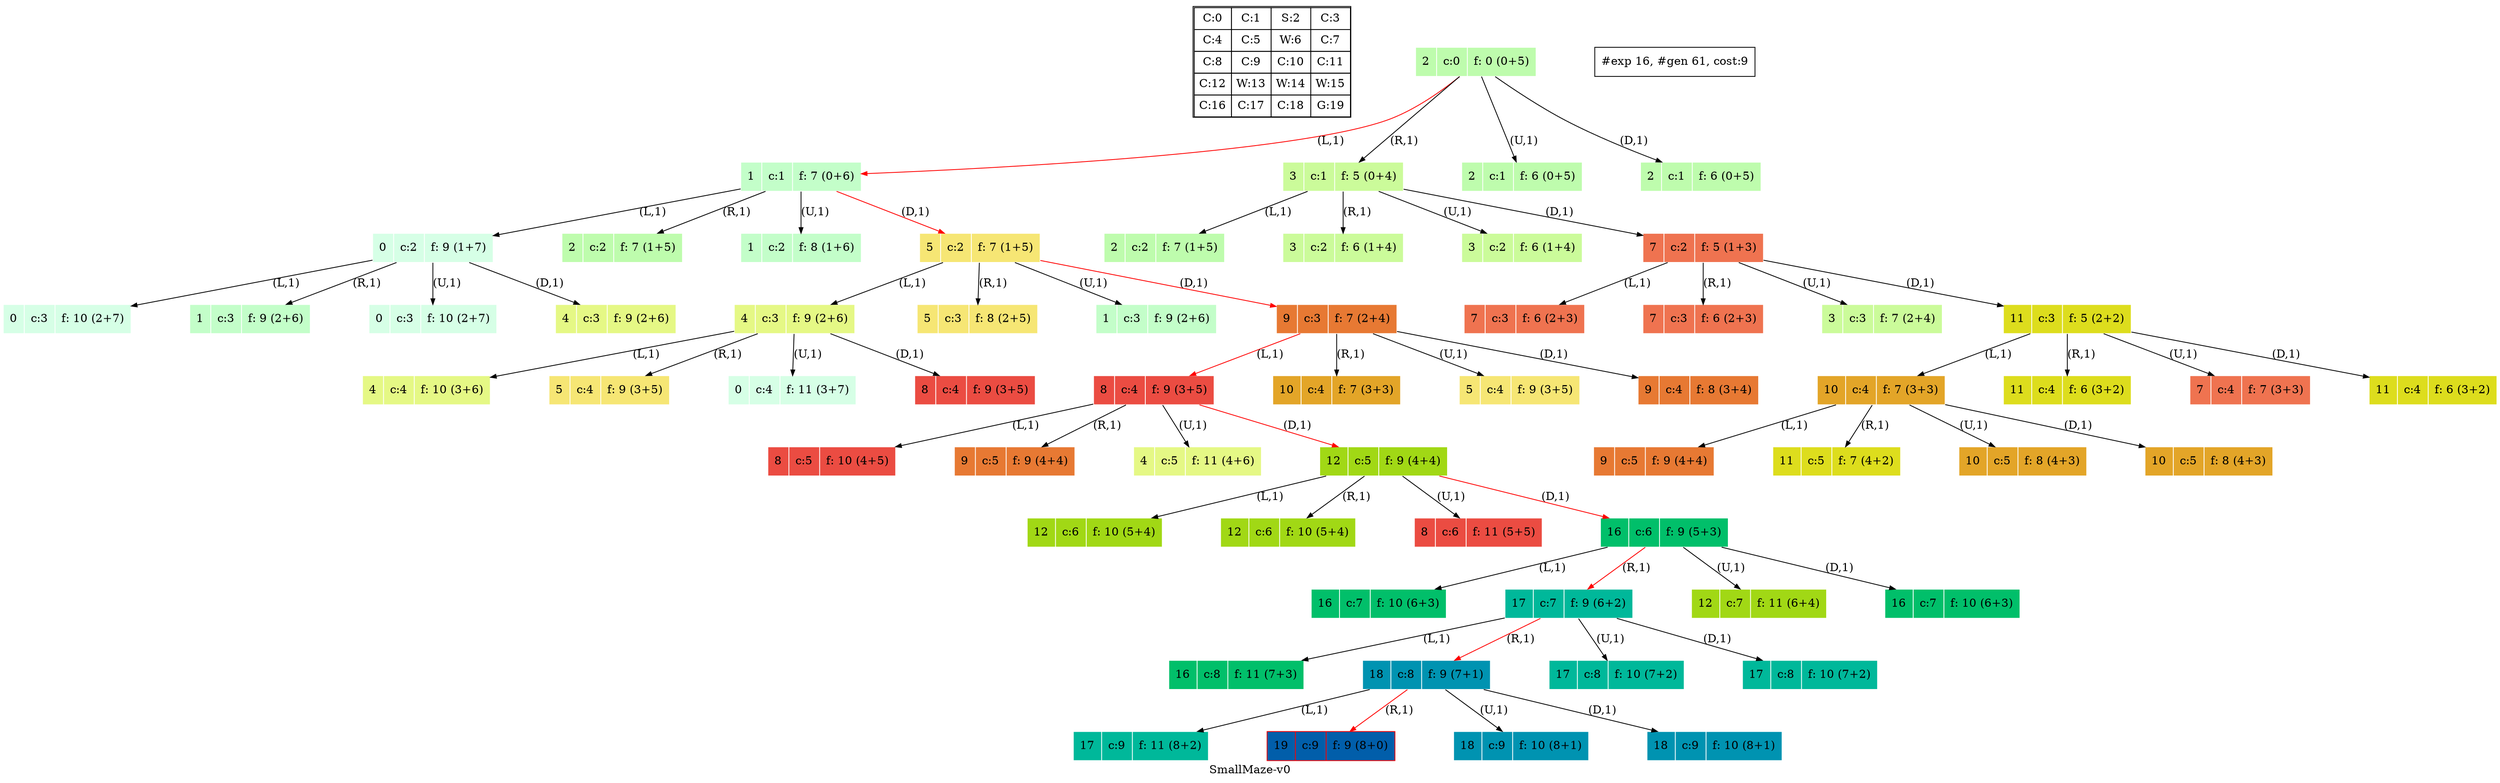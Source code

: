 digraph SmallMaze { label="SmallMaze-v0"
subgraph MAP {label=Map;map [shape=plaintext label=<<table border="1" cellpadding="5" cellspacing="0" cellborder="1"><tr><td>C:0</td><td>C:1</td><td>S:2</td><td>C:3</td></tr><tr><td>C:4</td><td>C:5</td><td>W:6</td><td>C:7</td></tr><tr><td>C:8</td><td>C:9</td><td>C:10</td><td>C:11</td></tr><tr><td>C:12</td><td>W:13</td><td>W:14</td><td>W:15</td></tr><tr><td>C:16</td><td>C:17</td><td>C:18</td><td>G:19</td></tr></table>>]} 
nodesep=1 ranksep=0.5 node [shape=record] edge [arrowsize=0.7] 
"0_2" [label="<f0>2 |<f1> c:0 |<f2> f: 0 (0+5)", style=filled color=white fillcolor="0.29607843 0.31486959 0.98720184 1.        "]
"0_2.1-0" [label="<f0>1 |<f1> c:1 |<f2> f: 7 (0+6)", style=filled color=white fillcolor="0.35098039 0.23194764 0.99315867 1.        "] "0_2" -> "0_2.1-0" [label="(L,1)" color=red ];  
"0_2.3-1" [label="<f0>3 |<f1> c:1 |<f2> f: 5 (0+4)", style=filled color=white fillcolor="0.24901961 0.38410575 0.98063477 1.        "] "0_2" -> "0_2.3-1" [label="(R,1)" ]; 
"0_2.2-2" [label="<f0>2 |<f1> c:1 |<f2> f: 6 (0+5)", style=filled color=white fillcolor="0.29607843 0.31486959 0.98720184 1.        "] "0_2" -> "0_2.2-2" [label="(U,1)" ]; 
"0_2.2-3" [label="<f0>2 |<f1> c:1 |<f2> f: 6 (0+5)", style=filled color=white fillcolor="0.29607843 0.31486959 0.98720184 1.        "] "0_2" -> "0_2.2-3" [label="(D,1)" ]; 
"0_2.3.2-0" [label="<f0>2 |<f1> c:2 |<f2> f: 7 (1+5)", style=filled color=white fillcolor="0.29607843 0.31486959 0.98720184 1.        "] "0_2.3-1" -> "0_2.3.2-0" [label="(L,1)" ]; 
"0_2.3.3-1" [label="<f0>3 |<f1> c:2 |<f2> f: 6 (1+4)", style=filled color=white fillcolor="0.24901961 0.38410575 0.98063477 1.        "] "0_2.3-1" -> "0_2.3.3-1" [label="(R,1)" ]; 
"0_2.3.3-2" [label="<f0>3 |<f1> c:2 |<f2> f: 6 (1+4)", style=filled color=white fillcolor="0.24901961 0.38410575 0.98063477 1.        "] "0_2.3-1" -> "0_2.3.3-2" [label="(U,1)" ]; 
"0_2.3.7-3" [label="<f0>7 |<f1> c:2 |<f2> f: 5 (1+3)", style=filled color=white fillcolor="0.0372549  0.66454018 0.93467977 1.        "] "0_2.3-1" -> "0_2.3.7-3" [label="(D,1)" ]; 
"0_2.3.7.7-0" [label="<f0>7 |<f1> c:3 |<f2> f: 6 (2+3)", style=filled color=white fillcolor="0.0372549  0.66454018 0.93467977 1.        "] "0_2.3.7-3" -> "0_2.3.7.7-0" [label="(L,1)" ]; 
"0_2.3.7.7-1" [label="<f0>7 |<f1> c:3 |<f2> f: 6 (2+3)", style=filled color=white fillcolor="0.0372549  0.66454018 0.93467977 1.        "] "0_2.3.7-3" -> "0_2.3.7.7-1" [label="(R,1)" ]; 
"0_2.3.7.3-2" [label="<f0>3 |<f1> c:3 |<f2> f: 7 (2+4)", style=filled color=white fillcolor="0.24901961 0.38410575 0.98063477 1.        "] "0_2.3.7-3" -> "0_2.3.7.3-2" [label="(U,1)" ]; 
"0_2.3.7.11-3" [label="<f0>11 |<f1> c:3 |<f2> f: 5 (2+2)", style=filled color=white fillcolor="0.16666667 0.8660254  0.8660254  1.        "] "0_2.3.7-3" -> "0_2.3.7.11-3" [label="(D,1)" ]; 
"0_2.3.7.11.10-0" [label="<f0>10 |<f1> c:4 |<f2> f: 7 (3+3)", style=filled color=white fillcolor="0.11176471 0.81974048 0.88677369 1.        "] "0_2.3.7.11-3" -> "0_2.3.7.11.10-0" [label="(L,1)" ]; 
"0_2.3.7.11.11-1" [label="<f0>11 |<f1> c:4 |<f2> f: 6 (3+2)", style=filled color=white fillcolor="0.16666667 0.8660254  0.8660254  1.        "] "0_2.3.7.11-3" -> "0_2.3.7.11.11-1" [label="(R,1)" ]; 
"0_2.3.7.11.7-2" [label="<f0>7 |<f1> c:4 |<f2> f: 7 (3+3)", style=filled color=white fillcolor="0.0372549  0.66454018 0.93467977 1.        "] "0_2.3.7.11-3" -> "0_2.3.7.11.7-2" [label="(U,1)" ]; 
"0_2.3.7.11.11-3" [label="<f0>11 |<f1> c:4 |<f2> f: 6 (3+2)", style=filled color=white fillcolor="0.16666667 0.8660254  0.8660254  1.        "] "0_2.3.7.11-3" -> "0_2.3.7.11.11-3" [label="(D,1)" ]; 
"0_2.1.0-0" [label="<f0>0 |<f1> c:2 |<f2> f: 9 (1+7)", style=filled color=white fillcolor="0.39803922 0.15947579 0.99679532 1.        "] "0_2.1-0" -> "0_2.1.0-0" [label="(L,1)" ]; 
"0_2.1.2-1" [label="<f0>2 |<f1> c:2 |<f2> f: 7 (1+5)", style=filled color=white fillcolor="0.29607843 0.31486959 0.98720184 1.        "] "0_2.1-0" -> "0_2.1.2-1" [label="(R,1)" ]; 
"0_2.1.1-2" [label="<f0>1 |<f1> c:2 |<f2> f: 8 (1+6)", style=filled color=white fillcolor="0.35098039 0.23194764 0.99315867 1.        "] "0_2.1-0" -> "0_2.1.1-2" [label="(U,1)" ]; 
"0_2.1.5-3" [label="<f0>5 |<f1> c:2 |<f2> f: 7 (1+5)", style=filled color=white fillcolor="0.14705882 0.52643216 0.96182564 1.        "] "0_2.1-0" -> "0_2.1.5-3" [label="(D,1)" color=red ];  
"0_2.3.7.11.10.9-0" [label="<f0>9 |<f1> c:5 |<f2> f: 9 (4+4)", style=filled color=white fillcolor="0.06470588 0.77520398 0.9032472  1.        "] "0_2.3.7.11.10-0" -> "0_2.3.7.11.10.9-0" [label="(L,1)" ]; 
"0_2.3.7.11.10.11-1" [label="<f0>11 |<f1> c:5 |<f2> f: 7 (4+2)", style=filled color=white fillcolor="0.16666667 0.8660254  0.8660254  1.        "] "0_2.3.7.11.10-0" -> "0_2.3.7.11.10.11-1" [label="(R,1)" ]; 
"0_2.3.7.11.10.10-2" [label="<f0>10 |<f1> c:5 |<f2> f: 8 (4+3)", style=filled color=white fillcolor="0.11176471 0.81974048 0.88677369 1.        "] "0_2.3.7.11.10-0" -> "0_2.3.7.11.10.10-2" [label="(U,1)" ]; 
"0_2.3.7.11.10.10-3" [label="<f0>10 |<f1> c:5 |<f2> f: 8 (4+3)", style=filled color=white fillcolor="0.11176471 0.81974048 0.88677369 1.        "] "0_2.3.7.11.10-0" -> "0_2.3.7.11.10.10-3" [label="(D,1)" ]; 
"0_2.1.5.4-0" [label="<f0>4 |<f1> c:3 |<f2> f: 9 (2+6)", style=filled color=white fillcolor="0.19411765 0.46220388 0.97128103 1.        "] "0_2.1.5-3" -> "0_2.1.5.4-0" [label="(L,1)" ]; 
"0_2.1.5.5-1" [label="<f0>5 |<f1> c:3 |<f2> f: 8 (2+5)", style=filled color=white fillcolor="0.14705882 0.52643216 0.96182564 1.        "] "0_2.1.5-3" -> "0_2.1.5.5-1" [label="(R,1)" ]; 
"0_2.1.5.1-2" [label="<f0>1 |<f1> c:3 |<f2> f: 9 (2+6)", style=filled color=white fillcolor="0.35098039 0.23194764 0.99315867 1.        "] "0_2.1.5-3" -> "0_2.1.5.1-2" [label="(U,1)" ]; 
"0_2.1.5.9-3" [label="<f0>9 |<f1> c:3 |<f2> f: 7 (2+4)", style=filled color=white fillcolor="0.06470588 0.77520398 0.9032472  1.        "] "0_2.1.5-3" -> "0_2.1.5.9-3" [label="(D,1)" color=red ];  
"0_2.1.5.9.8-0" [label="<f0>8 |<f1> c:4 |<f2> f: 9 (3+5)", style=filled color=white fillcolor="0.00980392 0.71791192 0.92090552 1.        "] "0_2.1.5.9-3" -> "0_2.1.5.9.8-0" [label="(L,1)" color=red ];  
"0_2.1.5.9.10-1" [label="<f0>10 |<f1> c:4 |<f2> f: 7 (3+3)", style=filled color=white fillcolor="0.11176471 0.81974048 0.88677369 1.        "] "0_2.1.5.9-3" -> "0_2.1.5.9.10-1" [label="(R,1)" ]; 
"0_2.1.5.9.5-2" [label="<f0>5 |<f1> c:4 |<f2> f: 9 (3+5)", style=filled color=white fillcolor="0.14705882 0.52643216 0.96182564 1.        "] "0_2.1.5.9-3" -> "0_2.1.5.9.5-2" [label="(U,1)" ]; 
"0_2.1.5.9.9-3" [label="<f0>9 |<f1> c:4 |<f2> f: 8 (3+4)", style=filled color=white fillcolor="0.06470588 0.77520398 0.9032472  1.        "] "0_2.1.5.9-3" -> "0_2.1.5.9.9-3" [label="(D,1)" ]; 
"0_2.1.5.4.4-0" [label="<f0>4 |<f1> c:4 |<f2> f: 10 (3+6)", style=filled color=white fillcolor="0.19411765 0.46220388 0.97128103 1.        "] "0_2.1.5.4-0" -> "0_2.1.5.4.4-0" [label="(L,1)" ]; 
"0_2.1.5.4.5-1" [label="<f0>5 |<f1> c:4 |<f2> f: 9 (3+5)", style=filled color=white fillcolor="0.14705882 0.52643216 0.96182564 1.        "] "0_2.1.5.4-0" -> "0_2.1.5.4.5-1" [label="(R,1)" ]; 
"0_2.1.5.4.0-2" [label="<f0>0 |<f1> c:4 |<f2> f: 11 (3+7)", style=filled color=white fillcolor="0.39803922 0.15947579 0.99679532 1.        "] "0_2.1.5.4-0" -> "0_2.1.5.4.0-2" [label="(U,1)" ]; 
"0_2.1.5.4.8-3" [label="<f0>8 |<f1> c:4 |<f2> f: 9 (3+5)", style=filled color=white fillcolor="0.00980392 0.71791192 0.92090552 1.        "] "0_2.1.5.4-0" -> "0_2.1.5.4.8-3" [label="(D,1)" ]; 
"0_2.1.0.0-0" [label="<f0>0 |<f1> c:3 |<f2> f: 10 (2+7)", style=filled color=white fillcolor="0.39803922 0.15947579 0.99679532 1.        "] "0_2.1.0-0" -> "0_2.1.0.0-0" [label="(L,1)" ]; 
"0_2.1.0.1-1" [label="<f0>1 |<f1> c:3 |<f2> f: 9 (2+6)", style=filled color=white fillcolor="0.35098039 0.23194764 0.99315867 1.        "] "0_2.1.0-0" -> "0_2.1.0.1-1" [label="(R,1)" ]; 
"0_2.1.0.0-2" [label="<f0>0 |<f1> c:3 |<f2> f: 10 (2+7)", style=filled color=white fillcolor="0.39803922 0.15947579 0.99679532 1.        "] "0_2.1.0-0" -> "0_2.1.0.0-2" [label="(U,1)" ]; 
"0_2.1.0.4-3" [label="<f0>4 |<f1> c:3 |<f2> f: 9 (2+6)", style=filled color=white fillcolor="0.19411765 0.46220388 0.97128103 1.        "] "0_2.1.0-0" -> "0_2.1.0.4-3" [label="(D,1)" ]; 
"0_2.1.5.9.8.8-0" [label="<f0>8 |<f1> c:5 |<f2> f: 10 (4+5)", style=filled color=white fillcolor="0.00980392 0.71791192 0.92090552 1.        "] "0_2.1.5.9.8-0" -> "0_2.1.5.9.8.8-0" [label="(L,1)" ]; 
"0_2.1.5.9.8.9-1" [label="<f0>9 |<f1> c:5 |<f2> f: 9 (4+4)", style=filled color=white fillcolor="0.06470588 0.77520398 0.9032472  1.        "] "0_2.1.5.9.8-0" -> "0_2.1.5.9.8.9-1" [label="(R,1)" ]; 
"0_2.1.5.9.8.4-2" [label="<f0>4 |<f1> c:5 |<f2> f: 11 (4+6)", style=filled color=white fillcolor="0.19411765 0.46220388 0.97128103 1.        "] "0_2.1.5.9.8-0" -> "0_2.1.5.9.8.4-2" [label="(U,1)" ]; 
"0_2.1.5.9.8.12-3" [label="<f0>12 |<f1> c:5 |<f2> f: 9 (4+4)", style=filled color=white fillcolor="0.21372549 0.9005867  0.84695821 1.        "] "0_2.1.5.9.8-0" -> "0_2.1.5.9.8.12-3" [label="(D,1)" color=red ];  
"0_2.1.5.9.8.12.12-0" [label="<f0>12 |<f1> c:6 |<f2> f: 10 (5+4)", style=filled color=white fillcolor="0.21372549 0.9005867  0.84695821 1.        "] "0_2.1.5.9.8.12-3" -> "0_2.1.5.9.8.12.12-0" [label="(L,1)" ]; 
"0_2.1.5.9.8.12.12-1" [label="<f0>12 |<f1> c:6 |<f2> f: 10 (5+4)", style=filled color=white fillcolor="0.21372549 0.9005867  0.84695821 1.        "] "0_2.1.5.9.8.12-3" -> "0_2.1.5.9.8.12.12-1" [label="(R,1)" ]; 
"0_2.1.5.9.8.12.8-2" [label="<f0>8 |<f1> c:6 |<f2> f: 11 (5+5)", style=filled color=white fillcolor="0.00980392 0.71791192 0.92090552 1.        "] "0_2.1.5.9.8.12-3" -> "0_2.1.5.9.8.12.8-2" [label="(U,1)" ]; 
"0_2.1.5.9.8.12.16-3" [label="<f0>16 |<f1> c:6 |<f2> f: 9 (5+3)", style=filled color=white fillcolor="0.4254902  0.99315867 0.74725253 1.        "] "0_2.1.5.9.8.12-3" -> "0_2.1.5.9.8.12.16-3" [label="(D,1)" color=red ];  
"0_2.1.5.9.8.12.16.16-0" [label="<f0>16 |<f1> c:7 |<f2> f: 10 (6+3)", style=filled color=white fillcolor="0.4254902  0.99315867 0.74725253 1.        "] "0_2.1.5.9.8.12.16-3" -> "0_2.1.5.9.8.12.16.16-0" [label="(L,1)" ]; 
"0_2.1.5.9.8.12.16.17-1" [label="<f0>17 |<f1> c:7 |<f2> f: 9 (6+2)", style=filled color=white fillcolor="0.47254902 0.99907048 0.72218645 1.        "] "0_2.1.5.9.8.12.16-3" -> "0_2.1.5.9.8.12.16.17-1" [label="(R,1)" color=red ];  
"0_2.1.5.9.8.12.16.12-2" [label="<f0>12 |<f1> c:7 |<f2> f: 11 (6+4)", style=filled color=white fillcolor="0.21372549 0.9005867  0.84695821 1.        "] "0_2.1.5.9.8.12.16-3" -> "0_2.1.5.9.8.12.16.12-2" [label="(U,1)" ]; 
"0_2.1.5.9.8.12.16.16-3" [label="<f0>16 |<f1> c:7 |<f2> f: 10 (6+3)", style=filled color=white fillcolor="0.4254902  0.99315867 0.74725253 1.        "] "0_2.1.5.9.8.12.16-3" -> "0_2.1.5.9.8.12.16.16-3" [label="(D,1)" ]; 
"0_2.1.5.9.8.12.16.17.16-0" [label="<f0>16 |<f1> c:8 |<f2> f: 11 (7+3)", style=filled color=white fillcolor="0.4254902  0.99315867 0.74725253 1.        "] "0_2.1.5.9.8.12.16.17-1" -> "0_2.1.5.9.8.12.16.17.16-0" [label="(L,1)" ]; 
"0_2.1.5.9.8.12.16.17.18-1" [label="<f0>18 |<f1> c:8 |<f2> f: 9 (7+1)", style=filled color=white fillcolor="0.52745098 0.99907048 0.69169844 1.        "] "0_2.1.5.9.8.12.16.17-1" -> "0_2.1.5.9.8.12.16.17.18-1" [label="(R,1)" color=red ];  
"0_2.1.5.9.8.12.16.17.17-2" [label="<f0>17 |<f1> c:8 |<f2> f: 10 (7+2)", style=filled color=white fillcolor="0.47254902 0.99907048 0.72218645 1.        "] "0_2.1.5.9.8.12.16.17-1" -> "0_2.1.5.9.8.12.16.17.17-2" [label="(U,1)" ]; 
"0_2.1.5.9.8.12.16.17.17-3" [label="<f0>17 |<f1> c:8 |<f2> f: 10 (7+2)", style=filled color=white fillcolor="0.47254902 0.99907048 0.72218645 1.        "] "0_2.1.5.9.8.12.16.17-1" -> "0_2.1.5.9.8.12.16.17.17-3" [label="(D,1)" ]; 
"0_2.1.5.9.8.12.16.17.18.17-0" [label="<f0>17 |<f1> c:9 |<f2> f: 11 (8+2)", style=filled color=white fillcolor="0.47254902 0.99907048 0.72218645 1.        "] "0_2.1.5.9.8.12.16.17.18-1" -> "0_2.1.5.9.8.12.16.17.18.17-0" [label="(L,1)" ]; 
"0_2.1.5.9.8.12.16.17.18.19-1" [label="<f0>19 |<f1> c:9 |<f2> f: 9 (8+0)", style=filled color=red fillcolor="0.5745098  0.99315867 0.66454018 1.        "] "0_2.1.5.9.8.12.16.17.18-1" -> "0_2.1.5.9.8.12.16.17.18.19-1" [label="(R,1)" color=red ];  
"0_2.1.5.9.8.12.16.17.18.18-2" [label="<f0>18 |<f1> c:9 |<f2> f: 10 (8+1)", style=filled color=white fillcolor="0.52745098 0.99907048 0.69169844 1.        "] "0_2.1.5.9.8.12.16.17.18-1" -> "0_2.1.5.9.8.12.16.17.18.18-2" [label="(U,1)" ]; 
"0_2.1.5.9.8.12.16.17.18.18-3" [label="<f0>18 |<f1> c:9 |<f2> f: 10 (8+1)", style=filled color=white fillcolor="0.52745098 0.99907048 0.69169844 1.        "] "0_2.1.5.9.8.12.16.17.18-1" -> "0_2.1.5.9.8.12.16.17.18.18-3" [label="(D,1)" ]; 
 "#exp 16, #gen 61, cost:9" [ shape=box ];
}
